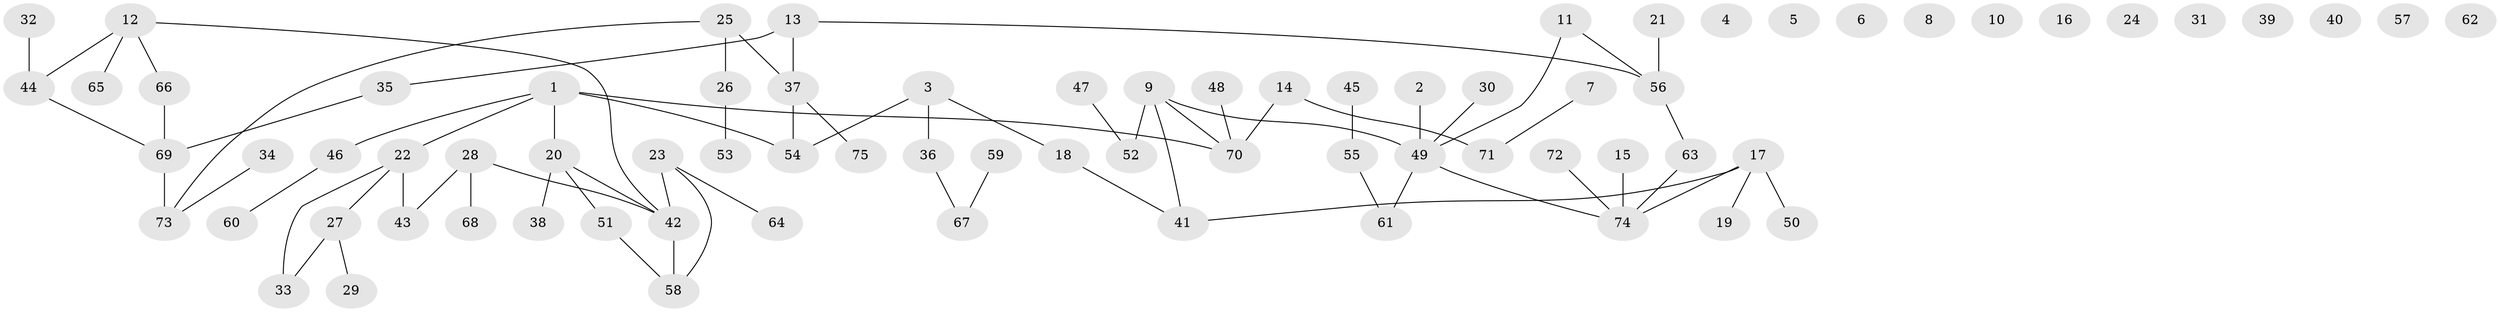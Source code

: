 // coarse degree distribution, {7: 0.02, 5: 0.06, 4: 0.04, 0: 0.24, 1: 0.3, 6: 0.02, 2: 0.14, 3: 0.18}
// Generated by graph-tools (version 1.1) at 2025/23/03/03/25 07:23:28]
// undirected, 75 vertices, 73 edges
graph export_dot {
graph [start="1"]
  node [color=gray90,style=filled];
  1;
  2;
  3;
  4;
  5;
  6;
  7;
  8;
  9;
  10;
  11;
  12;
  13;
  14;
  15;
  16;
  17;
  18;
  19;
  20;
  21;
  22;
  23;
  24;
  25;
  26;
  27;
  28;
  29;
  30;
  31;
  32;
  33;
  34;
  35;
  36;
  37;
  38;
  39;
  40;
  41;
  42;
  43;
  44;
  45;
  46;
  47;
  48;
  49;
  50;
  51;
  52;
  53;
  54;
  55;
  56;
  57;
  58;
  59;
  60;
  61;
  62;
  63;
  64;
  65;
  66;
  67;
  68;
  69;
  70;
  71;
  72;
  73;
  74;
  75;
  1 -- 20;
  1 -- 22;
  1 -- 46;
  1 -- 54;
  1 -- 70;
  2 -- 49;
  3 -- 18;
  3 -- 36;
  3 -- 54;
  7 -- 71;
  9 -- 41;
  9 -- 49;
  9 -- 52;
  9 -- 70;
  11 -- 49;
  11 -- 56;
  12 -- 42;
  12 -- 44;
  12 -- 65;
  12 -- 66;
  13 -- 35;
  13 -- 37;
  13 -- 56;
  14 -- 70;
  14 -- 71;
  15 -- 74;
  17 -- 19;
  17 -- 41;
  17 -- 50;
  17 -- 74;
  18 -- 41;
  20 -- 38;
  20 -- 42;
  20 -- 51;
  21 -- 56;
  22 -- 27;
  22 -- 33;
  22 -- 43;
  23 -- 42;
  23 -- 58;
  23 -- 64;
  25 -- 26;
  25 -- 37;
  25 -- 73;
  26 -- 53;
  27 -- 29;
  27 -- 33;
  28 -- 42;
  28 -- 43;
  28 -- 68;
  30 -- 49;
  32 -- 44;
  34 -- 73;
  35 -- 69;
  36 -- 67;
  37 -- 54;
  37 -- 75;
  42 -- 58;
  44 -- 69;
  45 -- 55;
  46 -- 60;
  47 -- 52;
  48 -- 70;
  49 -- 61;
  49 -- 74;
  51 -- 58;
  55 -- 61;
  56 -- 63;
  59 -- 67;
  63 -- 74;
  66 -- 69;
  69 -- 73;
  72 -- 74;
}
